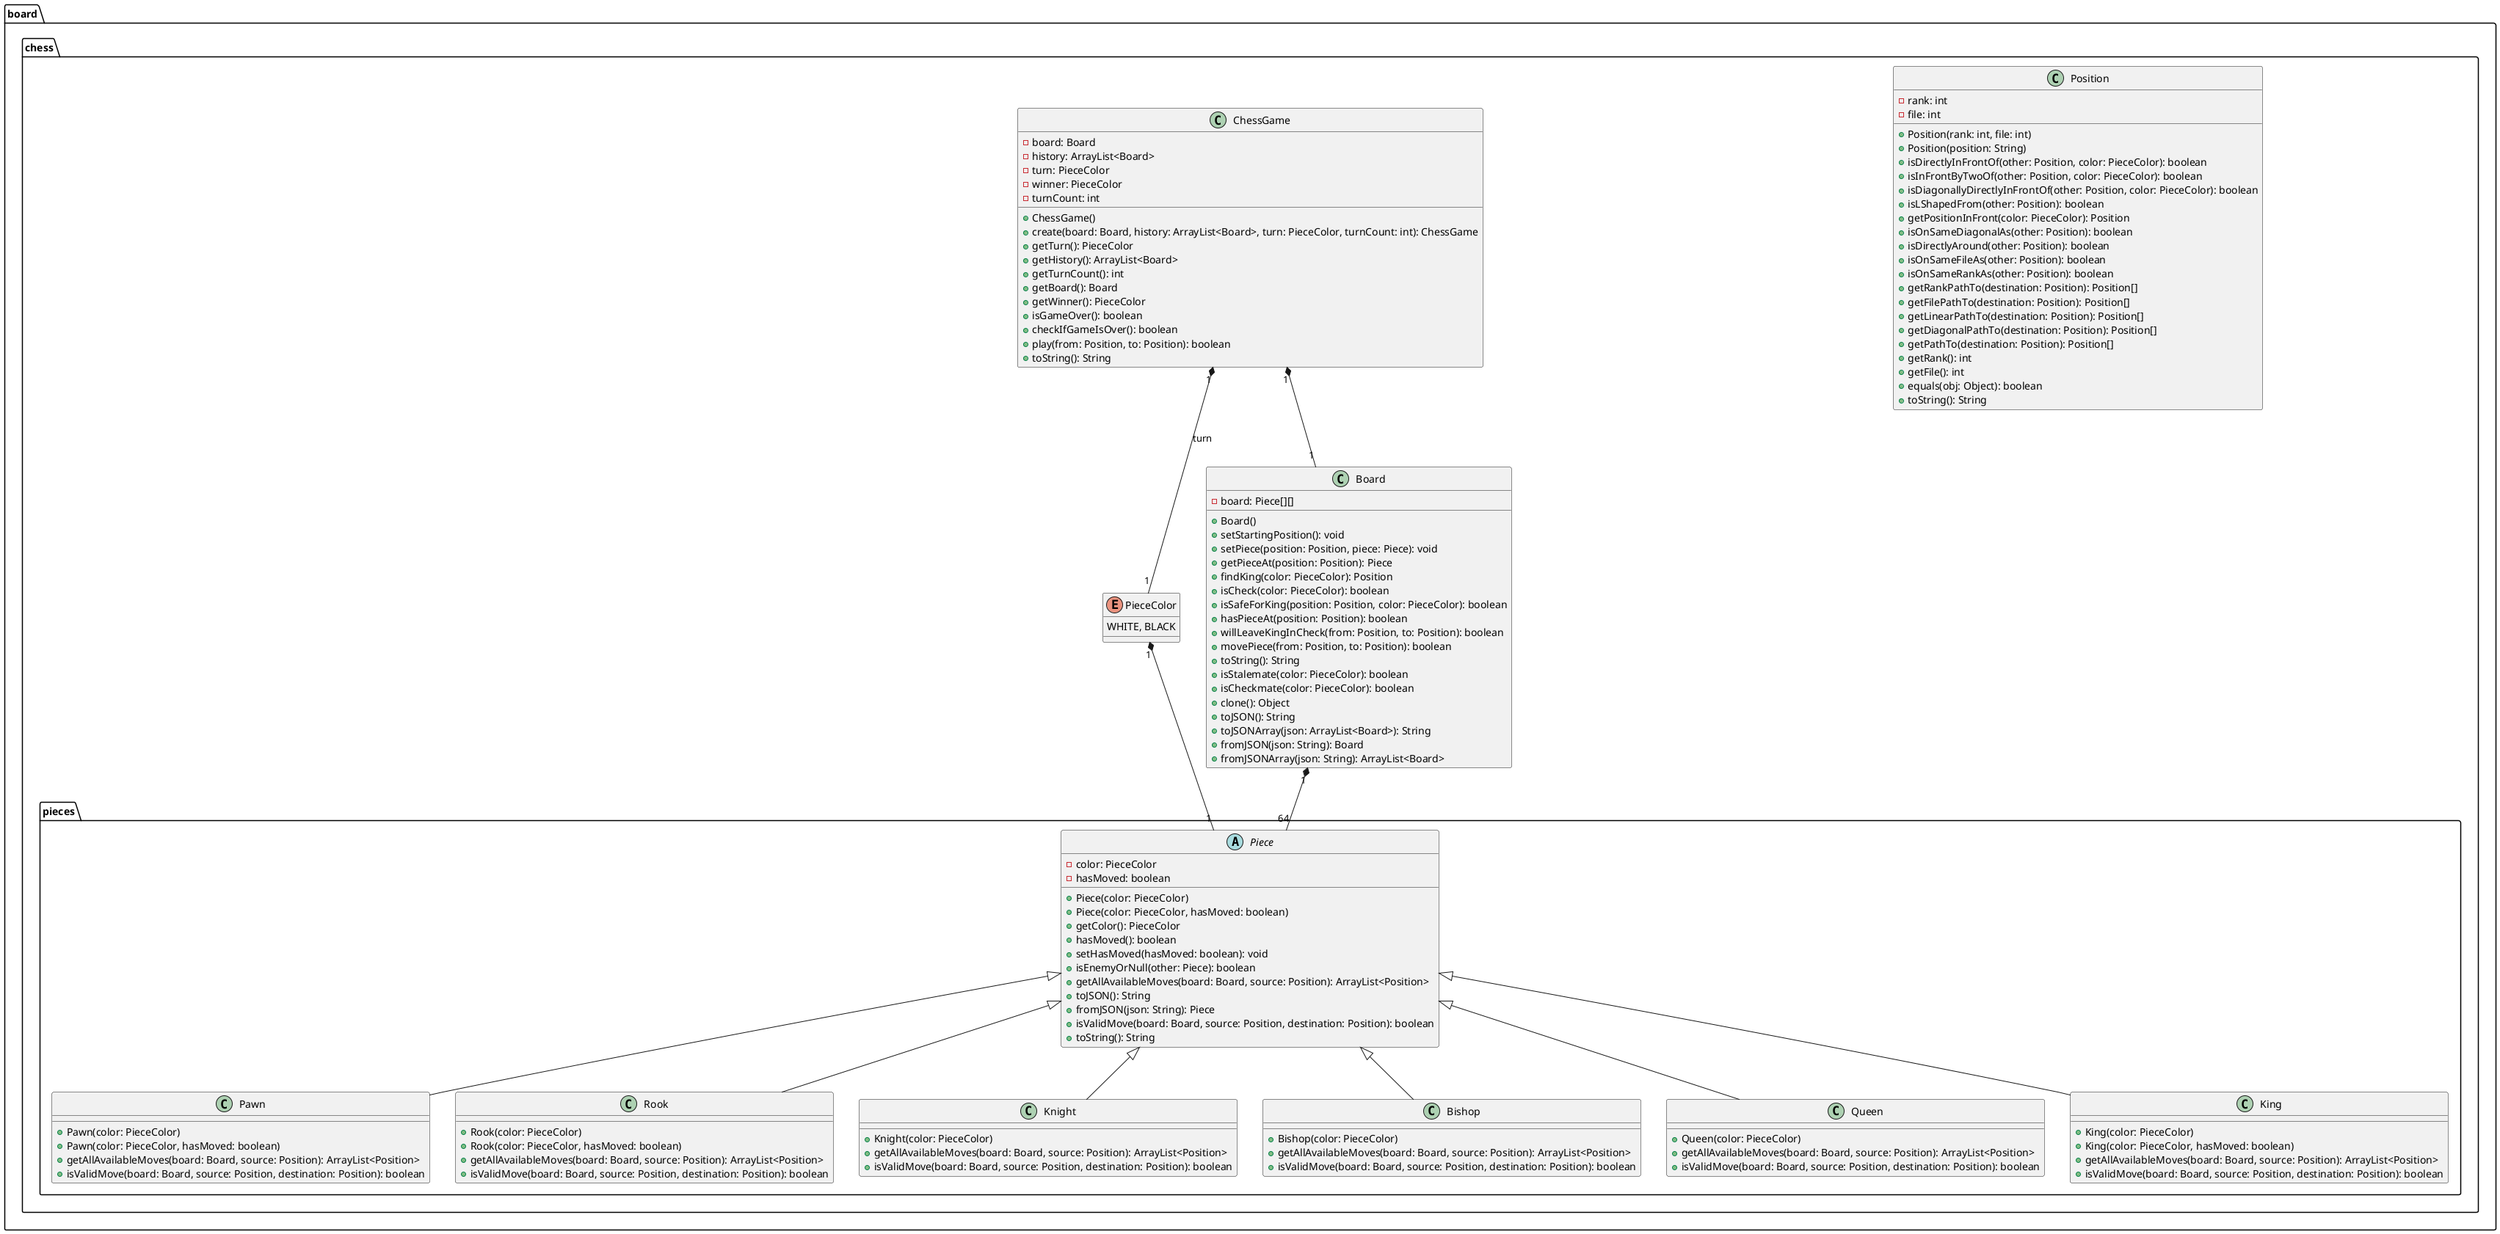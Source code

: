 @startuml chess-java
package board {
    package chess {
        package pieces {
        }
    }
}

enum board.chess.PieceColor {
    WHITE, BLACK
}

abstract class board.chess.pieces.Piece {
    - color: PieceColor
    - hasMoved: boolean
    + Piece(color: PieceColor)
    + Piece(color: PieceColor, hasMoved: boolean)
    + getColor(): PieceColor
    + hasMoved(): boolean
    + setHasMoved(hasMoved: boolean): void
    + isEnemyOrNull(other: Piece): boolean
    + getAllAvailableMoves(board: Board, source: Position): ArrayList<Position>
    + toJSON(): String
    + fromJSON(json: String): Piece
    + isValidMove(board: Board, source: Position, destination: Position): boolean
    + toString(): String
}

class board.chess.pieces.Pawn {
    + Pawn(color: PieceColor)
    + Pawn(color: PieceColor, hasMoved: boolean)
    + getAllAvailableMoves(board: Board, source: Position): ArrayList<Position>
    + isValidMove(board: Board, source: Position, destination: Position): boolean
}

class board.chess.pieces.Rook {
    + Rook(color: PieceColor)
    + Rook(color: PieceColor, hasMoved: boolean)
    + getAllAvailableMoves(board: Board, source: Position): ArrayList<Position>
    + isValidMove(board: Board, source: Position, destination: Position): boolean
}

class board.chess.pieces.Knight {
    + Knight(color: PieceColor)
    + getAllAvailableMoves(board: Board, source: Position): ArrayList<Position>
    + isValidMove(board: Board, source: Position, destination: Position): boolean
}

class board.chess.pieces.Bishop {
    + Bishop(color: PieceColor)
    + getAllAvailableMoves(board: Board, source: Position): ArrayList<Position>
    + isValidMove(board: Board, source: Position, destination: Position): boolean
}

class board.chess.pieces.Queen {
    + Queen(color: PieceColor)
    + getAllAvailableMoves(board: Board, source: Position): ArrayList<Position>
    + isValidMove(board: Board, source: Position, destination: Position): boolean
}

class board.chess.pieces.King {
    + King(color: PieceColor)
    + King(color: PieceColor, hasMoved: boolean)
    + getAllAvailableMoves(board: Board, source: Position): ArrayList<Position>
    + isValidMove(board: Board, source: Position, destination: Position): boolean
}

class board.chess.Position {
    - rank: int
    - file: int
    + Position(rank: int, file: int)
    + Position(position: String)
    + isDirectlyInFrontOf(other: Position, color: PieceColor): boolean
    + isInFrontByTwoOf(other: Position, color: PieceColor): boolean
    + isDiagonallyDirectlyInFrontOf(other: Position, color: PieceColor): boolean
    + isLShapedFrom(other: Position): boolean
    + getPositionInFront(color: PieceColor): Position
    + isOnSameDiagonalAs(other: Position): boolean
    + isDirectlyAround(other: Position): boolean
    + isOnSameFileAs(other: Position): boolean
    + isOnSameRankAs(other: Position): boolean
    + getRankPathTo(destination: Position): Position[]
    + getFilePathTo(destination: Position): Position[]
    + getLinearPathTo(destination: Position): Position[]
    + getDiagonalPathTo(destination: Position): Position[]
    + getPathTo(destination: Position): Position[]
    + getRank(): int
    + getFile(): int
    + equals(obj: Object): boolean
    + toString(): String
}

class board.chess.Board {
    - board: Piece[][]
    + Board()
    + setStartingPosition(): void
    + setPiece(position: Position, piece: Piece): void
    + getPieceAt(position: Position): Piece
    + findKing(color: PieceColor): Position
    + isCheck(color: PieceColor): boolean
    + isSafeForKing(position: Position, color: PieceColor): boolean
    + hasPieceAt(position: Position): boolean
    + willLeaveKingInCheck(from: Position, to: Position): boolean
    + movePiece(from: Position, to: Position): boolean
    + toString(): String
    + isStalemate(color: PieceColor): boolean
    + isCheckmate(color: PieceColor): boolean
    + clone(): Object
    + toJSON(): String
    + toJSONArray(json: ArrayList<Board>): String
    + fromJSON(json: String): Board
    + fromJSONArray(json: String): ArrayList<Board>
}

class board.chess.ChessGame {
    - board: Board
    - history: ArrayList<Board>
    - turn: PieceColor
    - winner: PieceColor
    - turnCount: int
    + ChessGame()
    + create(board: Board, history: ArrayList<Board>, turn: PieceColor, turnCount: int): ChessGame
    + getTurn(): PieceColor
    + getHistory(): ArrayList<Board>
    + getTurnCount(): int
    + getBoard(): Board
    + getWinner(): PieceColor
    + isGameOver(): boolean
    + checkIfGameIsOver(): boolean
    + play(from: Position, to: Position): boolean
    + toString(): String
}


' Relationships
board.chess.pieces.Piece <|-- board.chess.pieces.Pawn
board.chess.pieces.Piece <|-- board.chess.pieces.Rook
board.chess.pieces.Piece <|-- board.chess.pieces.Knight
board.chess.pieces.Piece <|-- board.chess.pieces.Bishop
board.chess.pieces.Piece <|-- board.chess.pieces.Queen
board.chess.pieces.Piece <|-- board.chess.pieces.King

board.chess.PieceColor "1" *-- "1" board.chess.pieces.Piece

board.chess.Board "1" *-- "64" board.chess.pieces.Piece

board.chess.ChessGame "1" *-- "1" board.chess.Board
board.chess.ChessGame "1" *-- "1" board.chess.PieceColor : turn

@enduml